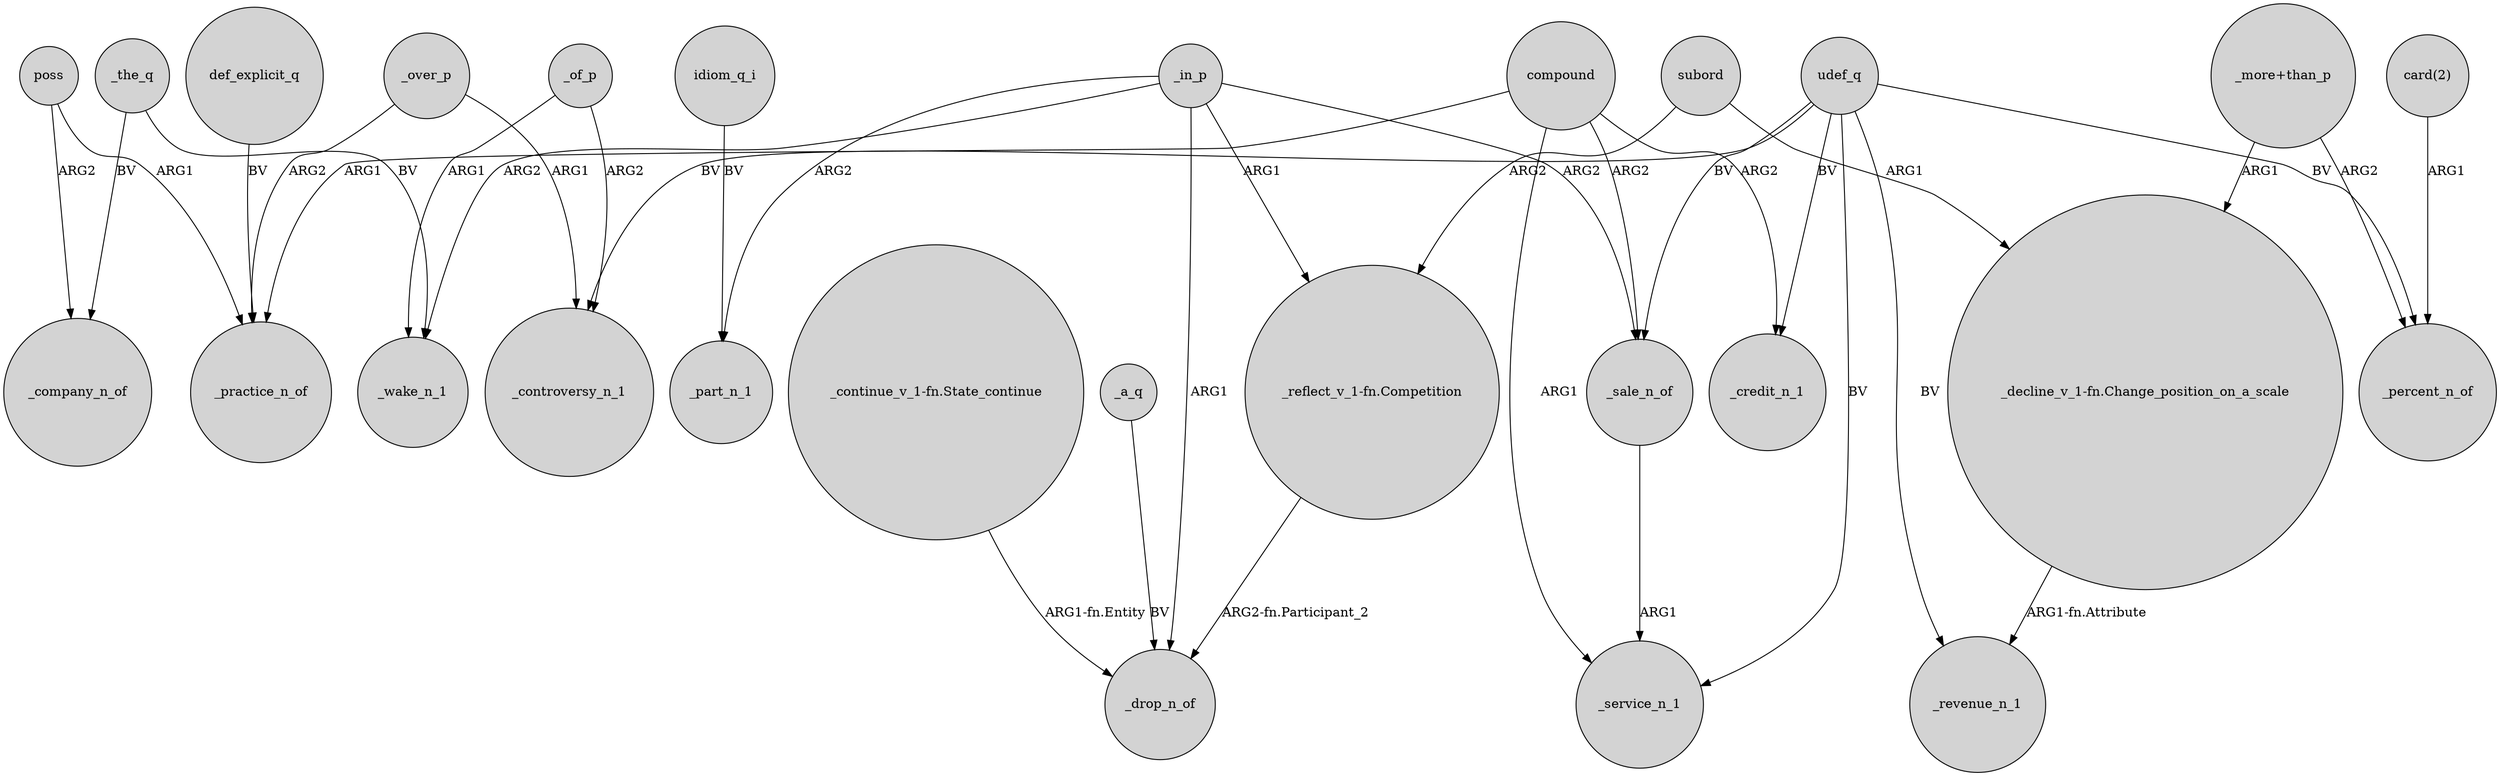 digraph {
	node [shape=circle style=filled]
	def_explicit_q -> _practice_n_of [label=BV]
	udef_q -> _service_n_1 [label=BV]
	"_reflect_v_1-fn.Competition" -> _drop_n_of [label="ARG2-fn.Participant_2"]
	udef_q -> _controversy_n_1 [label=BV]
	_in_p -> _sale_n_of [label=ARG2]
	poss -> _practice_n_of [label=ARG1]
	"_more+than_p" -> "_decline_v_1-fn.Change_position_on_a_scale" [label=ARG1]
	udef_q -> _sale_n_of [label=BV]
	compound -> _practice_n_of [label=ARG1]
	_over_p -> _controversy_n_1 [label=ARG1]
	udef_q -> _revenue_n_1 [label=BV]
	subord -> "_decline_v_1-fn.Change_position_on_a_scale" [label=ARG1]
	poss -> _company_n_of [label=ARG2]
	udef_q -> _percent_n_of [label=BV]
	_sale_n_of -> _service_n_1 [label=ARG1]
	"_continue_v_1-fn.State_continue" -> _drop_n_of [label="ARG1-fn.Entity"]
	_in_p -> _part_n_1 [label=ARG2]
	_of_p -> _wake_n_1 [label=ARG1]
	compound -> _credit_n_1 [label=ARG2]
	_of_p -> _controversy_n_1 [label=ARG2]
	_a_q -> _drop_n_of [label=BV]
	_over_p -> _practice_n_of [label=ARG2]
	"_decline_v_1-fn.Change_position_on_a_scale" -> _revenue_n_1 [label="ARG1-fn.Attribute"]
	udef_q -> _credit_n_1 [label=BV]
	_in_p -> "_reflect_v_1-fn.Competition" [label=ARG1]
	_in_p -> _drop_n_of [label=ARG1]
	_in_p -> _wake_n_1 [label=ARG2]
	"card(2)" -> _percent_n_of [label=ARG1]
	_the_q -> _wake_n_1 [label=BV]
	idiom_q_i -> _part_n_1 [label=BV]
	"_more+than_p" -> _percent_n_of [label=ARG2]
	subord -> "_reflect_v_1-fn.Competition" [label=ARG2]
	compound -> _service_n_1 [label=ARG1]
	_the_q -> _company_n_of [label=BV]
	compound -> _sale_n_of [label=ARG2]
}
